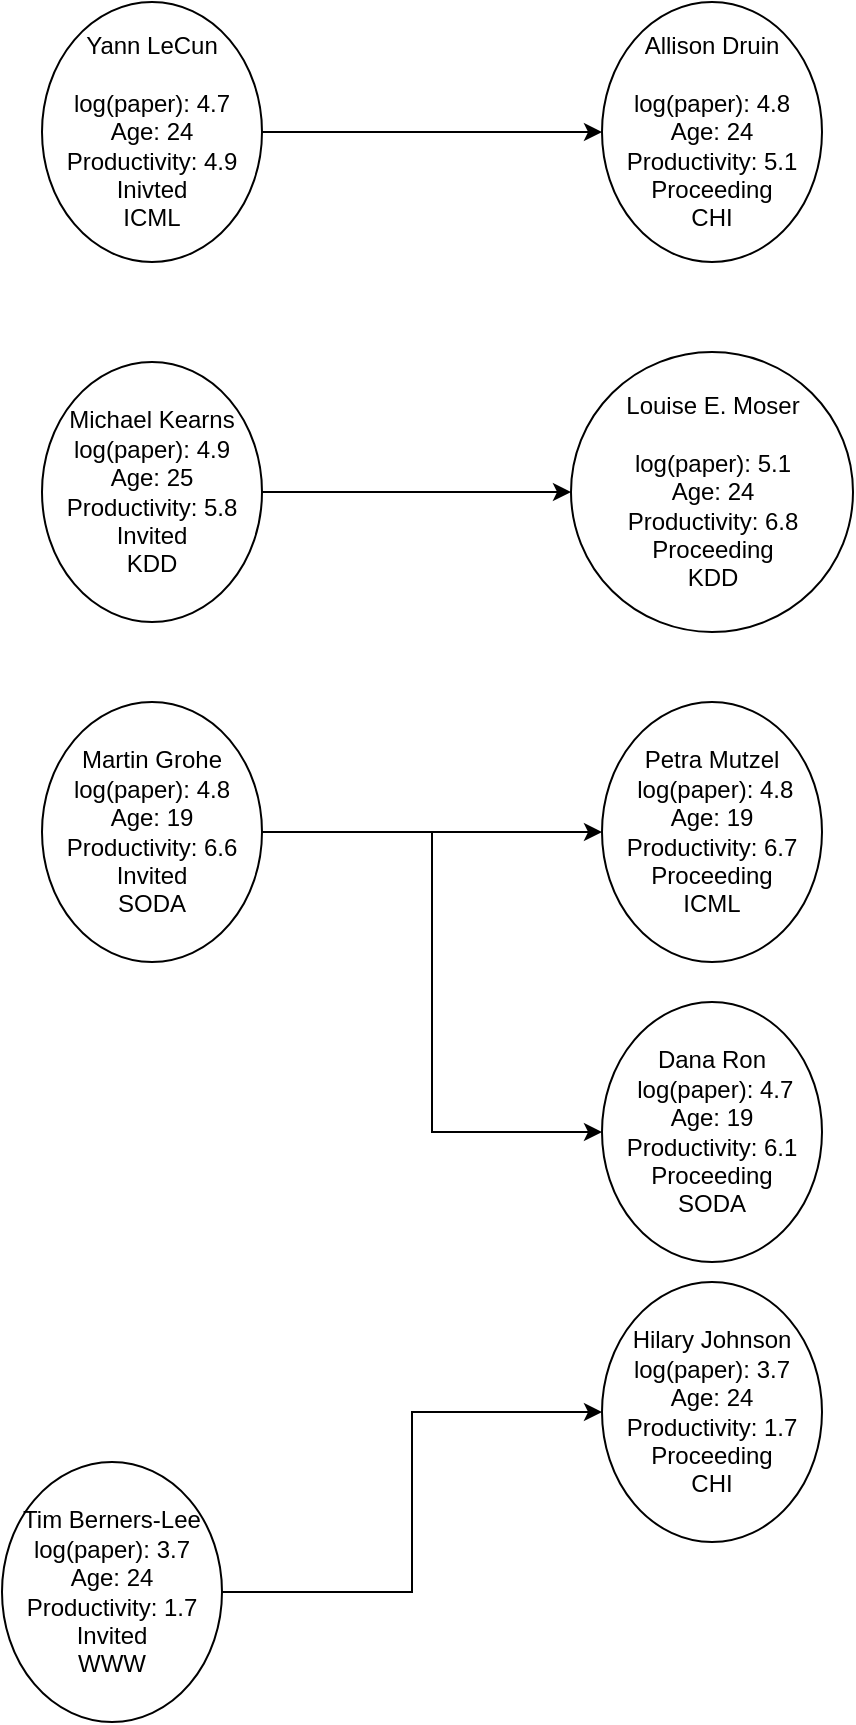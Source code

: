 <mxfile version="21.2.2" type="github">
  <diagram name="Page-1" id="GTRwFBnW5ZTNtZ9E9qsw">
    <mxGraphModel dx="1434" dy="764" grid="1" gridSize="10" guides="1" tooltips="1" connect="1" arrows="1" fold="1" page="1" pageScale="1" pageWidth="827" pageHeight="1169" math="0" shadow="0">
      <root>
        <mxCell id="0" />
        <mxCell id="1" parent="0" />
        <mxCell id="Kqp-bSitudwCn0S_2Lt4-3" style="edgeStyle=orthogonalEdgeStyle;rounded=0;orthogonalLoop=1;jettySize=auto;html=1;entryX=0;entryY=0.5;entryDx=0;entryDy=0;" edge="1" parent="1" source="Kqp-bSitudwCn0S_2Lt4-1" target="Kqp-bSitudwCn0S_2Lt4-2">
          <mxGeometry relative="1" as="geometry" />
        </mxCell>
        <mxCell id="Kqp-bSitudwCn0S_2Lt4-1" value="Yann LeCun&lt;br&gt;&lt;br&gt;log(paper): 4.7&lt;br&gt;Age: 24&lt;br&gt;Productivity: 4.9&lt;br&gt;Inivted&lt;br&gt;ICML" style="ellipse;whiteSpace=wrap;html=1;" vertex="1" parent="1">
          <mxGeometry x="90" y="90" width="110" height="130" as="geometry" />
        </mxCell>
        <mxCell id="Kqp-bSitudwCn0S_2Lt4-2" value="Allison Druin&lt;br&gt;&lt;br&gt;log(paper): 4.8&lt;br&gt;Age: 24&lt;br&gt;Productivity: 5.1&lt;br&gt;Proceeding&lt;br&gt;CHI" style="ellipse;whiteSpace=wrap;html=1;" vertex="1" parent="1">
          <mxGeometry x="370" y="90" width="110" height="130" as="geometry" />
        </mxCell>
        <mxCell id="Kqp-bSitudwCn0S_2Lt4-7" style="edgeStyle=orthogonalEdgeStyle;rounded=0;orthogonalLoop=1;jettySize=auto;html=1;" edge="1" parent="1" source="Kqp-bSitudwCn0S_2Lt4-4" target="Kqp-bSitudwCn0S_2Lt4-5">
          <mxGeometry relative="1" as="geometry" />
        </mxCell>
        <mxCell id="Kqp-bSitudwCn0S_2Lt4-4" value="Michael Kearns&lt;br&gt;log(paper): 4.9&lt;br&gt;Age: 25&lt;br&gt;Productivity: 5.8&lt;br&gt;Invited&lt;br&gt;KDD" style="ellipse;whiteSpace=wrap;html=1;" vertex="1" parent="1">
          <mxGeometry x="90" y="270" width="110" height="130" as="geometry" />
        </mxCell>
        <mxCell id="Kqp-bSitudwCn0S_2Lt4-5" value="Louise E. Moser&lt;br&gt;&lt;br&gt;log(paper): 5.1&lt;br&gt;Age: 24&lt;br&gt;Productivity: 6.8&lt;br&gt;Proceeding&lt;br&gt;KDD" style="ellipse;whiteSpace=wrap;html=1;" vertex="1" parent="1">
          <mxGeometry x="354.5" y="265" width="141" height="140" as="geometry" />
        </mxCell>
        <mxCell id="Kqp-bSitudwCn0S_2Lt4-11" style="edgeStyle=orthogonalEdgeStyle;rounded=0;orthogonalLoop=1;jettySize=auto;html=1;entryX=0;entryY=0.5;entryDx=0;entryDy=0;" edge="1" parent="1" source="Kqp-bSitudwCn0S_2Lt4-8" target="Kqp-bSitudwCn0S_2Lt4-9">
          <mxGeometry relative="1" as="geometry" />
        </mxCell>
        <mxCell id="Kqp-bSitudwCn0S_2Lt4-12" style="edgeStyle=orthogonalEdgeStyle;rounded=0;orthogonalLoop=1;jettySize=auto;html=1;exitX=1;exitY=0.5;exitDx=0;exitDy=0;entryX=0;entryY=0.5;entryDx=0;entryDy=0;" edge="1" parent="1" source="Kqp-bSitudwCn0S_2Lt4-8" target="Kqp-bSitudwCn0S_2Lt4-10">
          <mxGeometry relative="1" as="geometry">
            <mxPoint x="210" y="505" as="targetPoint" />
          </mxGeometry>
        </mxCell>
        <mxCell id="Kqp-bSitudwCn0S_2Lt4-8" value="Martin Grohe log(paper): 4.8&lt;br&gt;Age: 19&lt;br&gt;Productivity: 6.6&lt;br&gt;Invited&lt;br&gt;SODA" style="ellipse;whiteSpace=wrap;html=1;" vertex="1" parent="1">
          <mxGeometry x="90" y="440" width="110" height="130" as="geometry" />
        </mxCell>
        <mxCell id="Kqp-bSitudwCn0S_2Lt4-9" value="Petra Mutzel&lt;br&gt;&amp;nbsp;log(paper): 4.8&lt;br&gt;Age: 19&lt;br&gt;Productivity: 6.7&lt;br&gt;Proceeding&lt;br&gt;ICML" style="ellipse;whiteSpace=wrap;html=1;" vertex="1" parent="1">
          <mxGeometry x="370" y="440" width="110" height="130" as="geometry" />
        </mxCell>
        <mxCell id="Kqp-bSitudwCn0S_2Lt4-10" value="Dana Ron&lt;br&gt;&amp;nbsp;log(paper): 4.7&lt;br&gt;Age: 19&lt;br&gt;Productivity: 6.1&lt;br&gt;Proceeding&lt;br&gt;SODA" style="ellipse;whiteSpace=wrap;html=1;" vertex="1" parent="1">
          <mxGeometry x="370" y="590" width="110" height="130" as="geometry" />
        </mxCell>
        <mxCell id="Kqp-bSitudwCn0S_2Lt4-15" style="edgeStyle=orthogonalEdgeStyle;rounded=0;orthogonalLoop=1;jettySize=auto;html=1;" edge="1" parent="1" source="Kqp-bSitudwCn0S_2Lt4-13" target="Kqp-bSitudwCn0S_2Lt4-14">
          <mxGeometry relative="1" as="geometry" />
        </mxCell>
        <mxCell id="Kqp-bSitudwCn0S_2Lt4-13" value="Tim Berners-Lee log(paper): 3.7&lt;br&gt;Age: 24&lt;br&gt;Productivity: 1.7&lt;br&gt;Invited&lt;br&gt;WWW" style="ellipse;whiteSpace=wrap;html=1;" vertex="1" parent="1">
          <mxGeometry x="70" y="820" width="110" height="130" as="geometry" />
        </mxCell>
        <mxCell id="Kqp-bSitudwCn0S_2Lt4-14" value="Hilary Johnson log(paper): 3.7&lt;br&gt;Age: 24&lt;br&gt;Productivity: 1.7&lt;br&gt;Proceeding&lt;br&gt;CHI" style="ellipse;whiteSpace=wrap;html=1;" vertex="1" parent="1">
          <mxGeometry x="370" y="730" width="110" height="130" as="geometry" />
        </mxCell>
      </root>
    </mxGraphModel>
  </diagram>
</mxfile>
